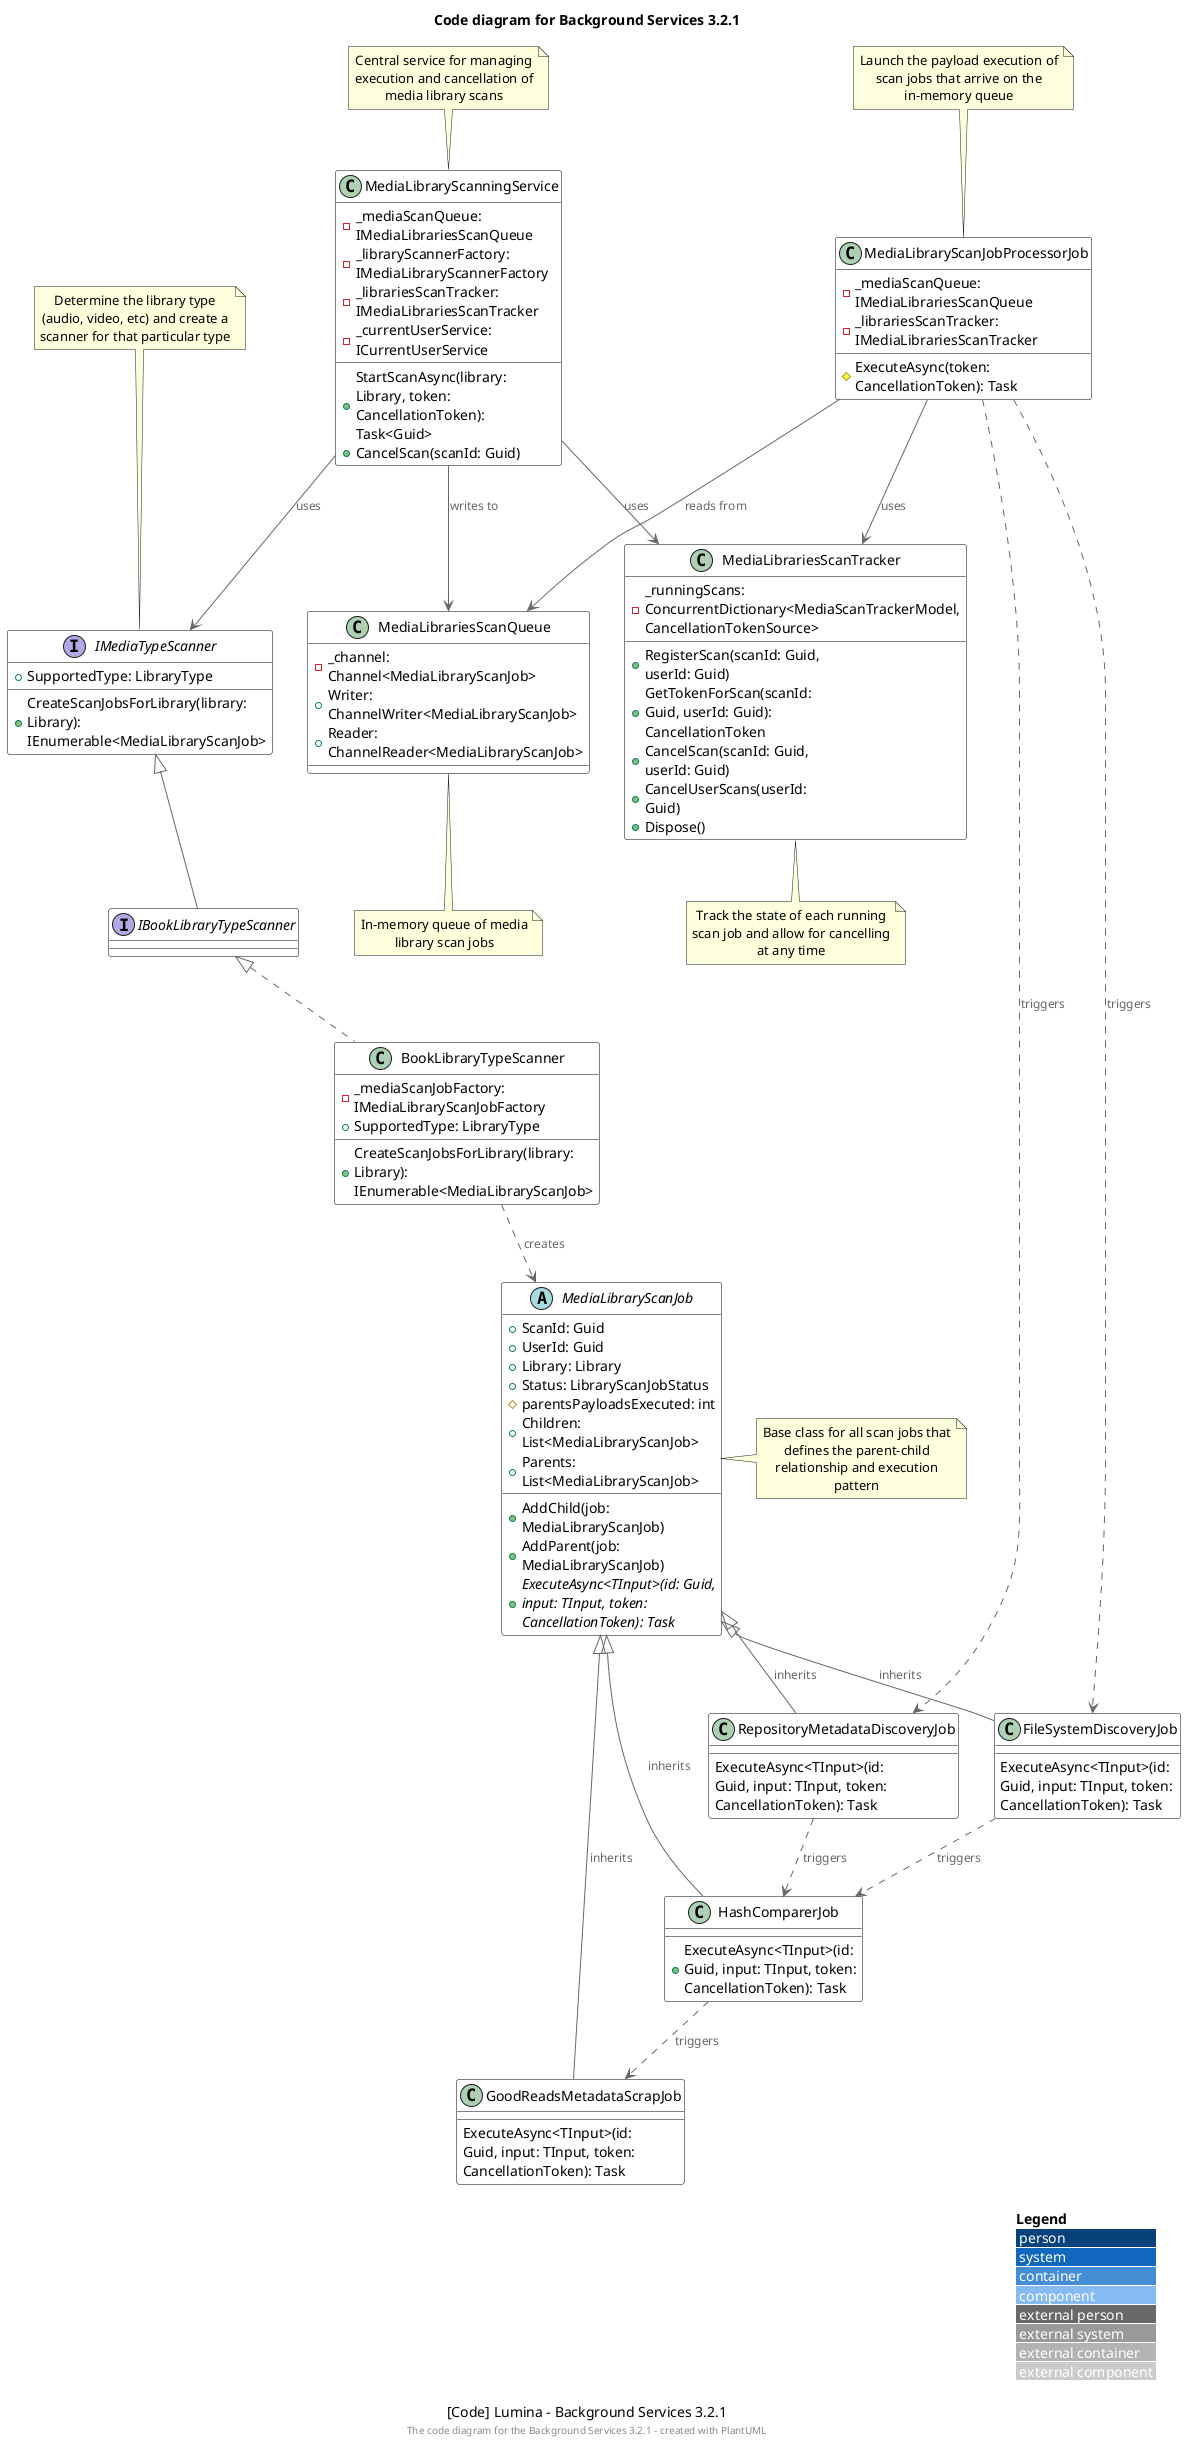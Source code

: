 @startuml Media Library Scanning System Code
!include <C4/C4_Component>

LAYOUT_WITH_LEGEND()
title Code diagram for Background Services 3.2.1

skinparam class {
    BackgroundColor White
    BorderColor Black
}

abstract class MediaLibraryScanJob {
    + ScanId: Guid
    + UserId: Guid
    + Library: Library
    + Status: LibraryScanJobStatus
    # parentsPayloadsExecuted: int
    + Children: List<MediaLibraryScanJob>
    + Parents: List<MediaLibraryScanJob>
    + AddChild(job: MediaLibraryScanJob)
    + AddParent(job: MediaLibraryScanJob)
    + {abstract} ExecuteAsync<TInput>(id: Guid, input: TInput, token: CancellationToken): Task
}

note right of MediaLibraryScanJob
  Base class for all scan jobs that defines the parent-child
  relationship and execution pattern
end note

class HashComparerJob {
    + ExecuteAsync<TInput>(id: Guid, input: TInput, token: CancellationToken): Task
}

class FileSystemDiscoveryJob {
    ExecuteAsync<TInput>(id: Guid, input: TInput, token: CancellationToken): Task
}

class RepositoryMetadataDiscoveryJob {
    ExecuteAsync<TInput>(id: Guid, input: TInput, token: CancellationToken): Task
}

class GoodReadsMetadataScrapJob {
    ExecuteAsync<TInput>(id: Guid, input: TInput, token: CancellationToken): Task
}

interface IMediaTypeScanner {
    + SupportedType: LibraryType
    + CreateScanJobsForLibrary(library: Library): IEnumerable<MediaLibraryScanJob>
}

note top of IMediaTypeScanner
  Determine the library type (audio, video, etc) and create a scanner for that particular type
end note

interface IBookLibraryTypeScanner {
}

class BookLibraryTypeScanner {
    - _mediaScanJobFactory: IMediaLibraryScanJobFactory
    + SupportedType: LibraryType
    + CreateScanJobsForLibrary(library: Library): IEnumerable<MediaLibraryScanJob>
}

class MediaLibraryScanningService {
    - _mediaScanQueue: IMediaLibrariesScanQueue
    - _libraryScannerFactory: IMediaLibraryScannerFactory
    - _librariesScanTracker: IMediaLibrariesScanTracker
    - _currentUserService: ICurrentUserService
    + StartScanAsync(library: Library, token: CancellationToken): Task<Guid>
    + CancelScan(scanId: Guid)
}

note top of MediaLibraryScanningService
  Central service for managing execution and cancellation of media library scans
end note

class MediaLibrariesScanQueue {
    - _channel: Channel<MediaLibraryScanJob>
    + Writer: ChannelWriter<MediaLibraryScanJob>
    + Reader: ChannelReader<MediaLibraryScanJob>
}

note bottom of MediaLibrariesScanQueue
  In-memory queue of media library scan jobs
end note

class MediaLibraryScanJobProcessorJob {
    - _mediaScanQueue: IMediaLibrariesScanQueue
    - _librariesScanTracker: IMediaLibrariesScanTracker
    # ExecuteAsync(token: CancellationToken): Task
}

note top of MediaLibraryScanJobProcessorJob
  Launch the payload execution of scan jobs that arrive on the in-memory queue
end note

class MediaLibrariesScanTracker {
    - _runningScans: ConcurrentDictionary<MediaScanTrackerModel, CancellationTokenSource>
    + RegisterScan(scanId: Guid, userId: Guid)
    + GetTokenForScan(scanId: Guid, userId: Guid): CancellationToken
    + CancelScan(scanId: Guid, userId: Guid)
    + CancelUserScans(userId: Guid)
    + Dispose()
}

note bottom of MediaLibrariesScanTracker
  Track the state of each running scan job and allow for cancelling at any time
end note

MediaLibraryScanJob <|-- HashComparerJob : inherits
MediaLibraryScanJob <|-- FileSystemDiscoveryJob : inherits
MediaLibraryScanJob <|-- RepositoryMetadataDiscoveryJob : inherits
MediaLibraryScanJob <|-- GoodReadsMetadataScrapJob : inherits

FileSystemDiscoveryJob ..> HashComparerJob : triggers
RepositoryMetadataDiscoveryJob ..> HashComparerJob : triggers
HashComparerJob ..> GoodReadsMetadataScrapJob : triggers

IMediaTypeScanner <|-- IBookLibraryTypeScanner
IBookLibraryTypeScanner <|.. BookLibraryTypeScanner

MediaLibraryScanningService --> IMediaTypeScanner : uses
MediaLibraryScanningService --> MediaLibrariesScanQueue : writes to
MediaLibraryScanningService --> MediaLibrariesScanTracker : uses

MediaLibraryScanJobProcessorJob --> MediaLibrariesScanQueue : reads from
MediaLibraryScanJobProcessorJob --> MediaLibrariesScanTracker : uses

BookLibraryTypeScanner ..> MediaLibraryScanJob : creates

MediaLibraryScanJobProcessorJob ..> FileSystemDiscoveryJob : triggers
MediaLibraryScanJobProcessorJob ..> RepositoryMetadataDiscoveryJob : triggers

caption [Code] Lumina - Background Services 3.2.1

footer The code diagram for the Background Services 3.2.1 - created with PlantUML
@enduml
